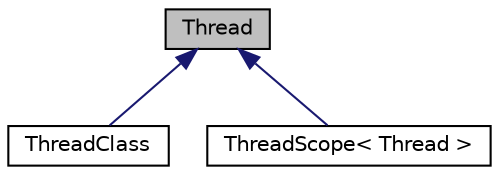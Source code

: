 digraph "Thread"
{
  edge [fontname="Helvetica",fontsize="10",labelfontname="Helvetica",labelfontsize="10"];
  node [fontname="Helvetica",fontsize="10",shape=record];
  Node0 [label="Thread",height=0.2,width=0.4,color="black", fillcolor="grey75", style="filled", fontcolor="black"];
  Node0 -> Node1 [dir="back",color="midnightblue",fontsize="10",style="solid",fontname="Helvetica"];
  Node1 [label="ThreadClass",height=0.2,width=0.4,color="black", fillcolor="white", style="filled",URL="$structevo_1_1_thread_class.html",tooltip="Base class for managing a single class-based thread of execution. "];
  Node0 -> Node2 [dir="back",color="midnightblue",fontsize="10",style="solid",fontname="Helvetica"];
  Node2 [label="ThreadScope\< Thread \>",height=0.2,width=0.4,color="black", fillcolor="white", style="filled",URL="$structevo_1_1_thread_scope_3_01_thread_01_4.html",tooltip="Creates a single thread of execution in given scope. "];
}
